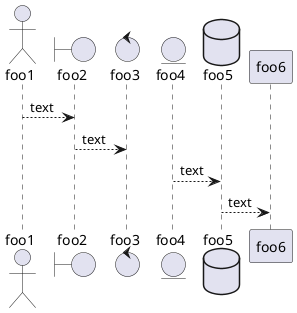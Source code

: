 @startuml
actor foo1 as a
boundary foo2 as b
control foo3 as c
entity foo4 as d
database foo5 as e
participant foo6 as f

a --> b: text
b --> c: text
d --> e: text
e --> f: text
@enduml

@startuml this is a test
left to right direction
actor 消费者
actor 销售员
rectangle 买单 {
消费者 -- (买单)
(买单) .> (付款) : include
(帮助) .> (买单) : extends
(买单) -- 销售员
}

@enduml

@startuml
    a -> b -> c -> d -> e

@enduml

@startuml
scale 500*500
start
:"分享工具：plantuml";
if (你需要吗?) then (需要)
    :"花1个小时";
    :"有帮助";
    stop
else (不需要)
    :"有visio就够了";
    stop
endif

caption figure 1.2 test
@enduml

@startuml

(*) --> "Initialisation"

  if " Some Test" then
    -->[ture] "Some Activity"
    --> "Another Activity"
    -right-> (*)
  else
    ->[false] "Something else"
    -->[Ending process] (*)
  endif

@enduml

@startuml
testdot
@enduml